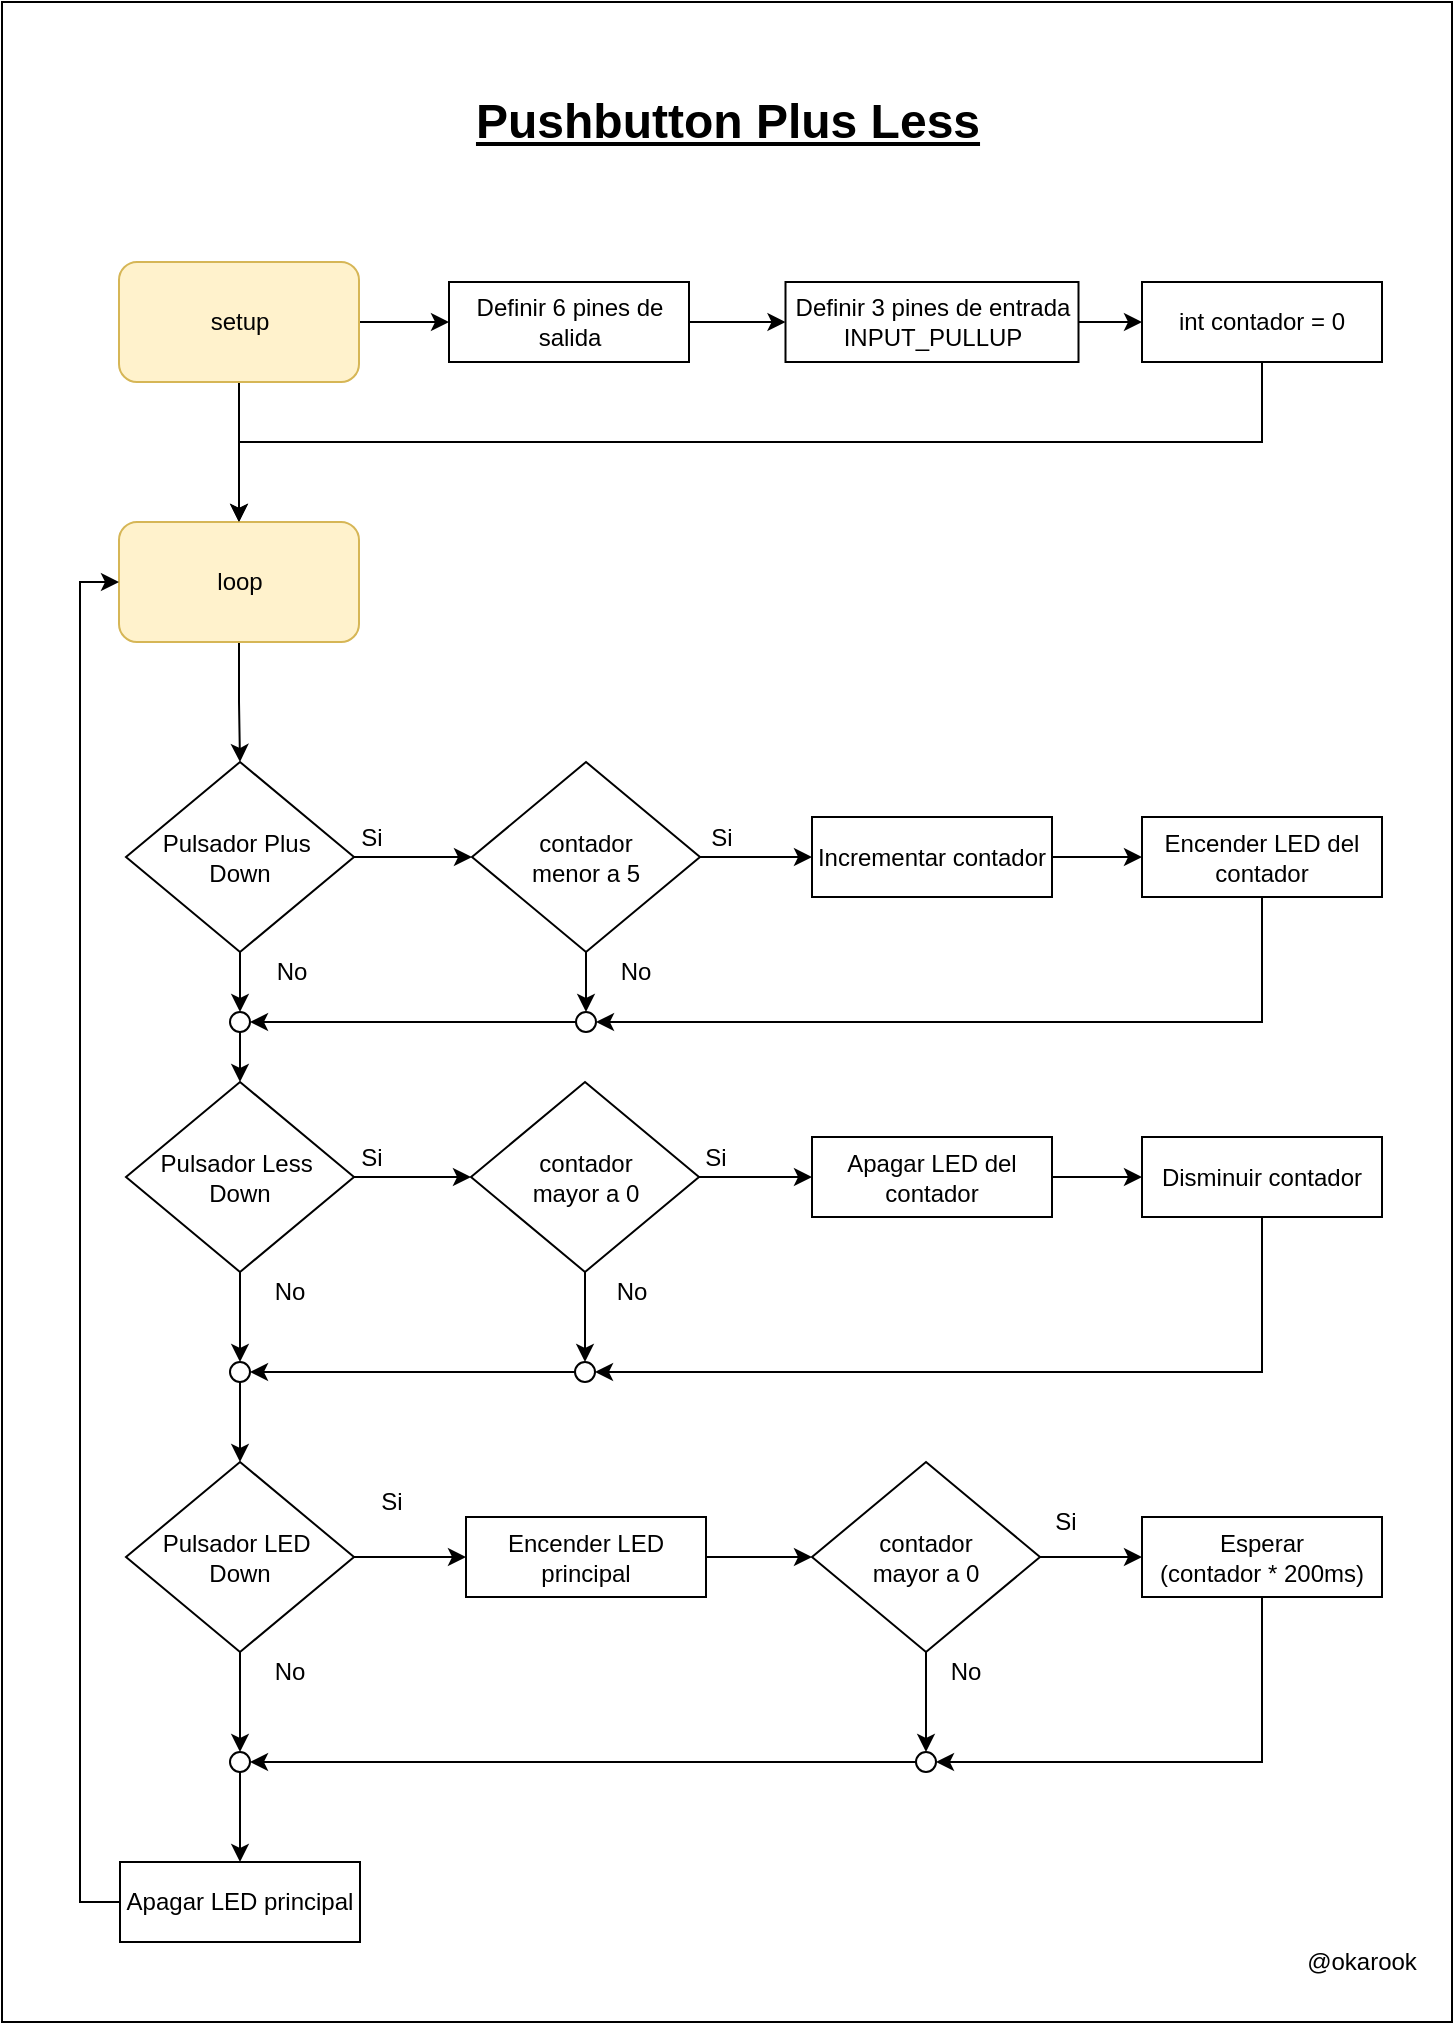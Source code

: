 <mxfile version="13.1.3">
    <diagram id="Qwb1rF_dMpi1wpGuuUVu" name="Semaforo-Simple">
        <mxGraphModel dx="1112" dy="860" grid="1" gridSize="10" guides="1" tooltips="1" connect="1" arrows="1" fold="1" page="1" pageScale="1" pageWidth="850" pageHeight="1100" math="0" shadow="0">
            <root>
                <mxCell id="0"/>
                <mxCell id="1" parent="0"/>
                <mxCell id="3" value="" style="rounded=0;whiteSpace=wrap;html=1;" parent="1" vertex="1">
                    <mxGeometry x="55" y="40" width="725" height="1010" as="geometry"/>
                </mxCell>
                <mxCell id="G4ZIIX9ekKNboTHv59yJ-3" style="edgeStyle=orthogonalEdgeStyle;rounded=0;orthogonalLoop=1;jettySize=auto;html=1;" parent="1" source="G4ZIIX9ekKNboTHv59yJ-1" target="G4ZIIX9ekKNboTHv59yJ-4" edge="1">
                    <mxGeometry relative="1" as="geometry">
                        <mxPoint x="173.5" y="270" as="targetPoint"/>
                    </mxGeometry>
                </mxCell>
                <mxCell id="G4ZIIX9ekKNboTHv59yJ-8" style="edgeStyle=orthogonalEdgeStyle;rounded=0;orthogonalLoop=1;jettySize=auto;html=1;entryX=0.5;entryY=0;entryDx=0;entryDy=0;" parent="1" source="G4ZIIX9ekKNboTHv59yJ-1" target="G4ZIIX9ekKNboTHv59yJ-2" edge="1">
                    <mxGeometry relative="1" as="geometry"/>
                </mxCell>
                <mxCell id="G4ZIIX9ekKNboTHv59yJ-1" value="&lt;font color=&quot;#030303&quot;&gt;setup&lt;/font&gt;" style="rounded=1;whiteSpace=wrap;html=1;fillColor=#fff2cc;strokeColor=#d6b656;" parent="1" vertex="1">
                    <mxGeometry x="113.5" y="170" width="120" height="60" as="geometry"/>
                </mxCell>
                <mxCell id="G4ZIIX9ekKNboTHv59yJ-9" style="edgeStyle=orthogonalEdgeStyle;rounded=0;orthogonalLoop=1;jettySize=auto;html=1;entryX=0.5;entryY=0;entryDx=0;entryDy=0;" parent="1" source="G4ZIIX9ekKNboTHv59yJ-2" target="49" edge="1">
                    <mxGeometry relative="1" as="geometry">
                        <mxPoint x="173.5" y="430" as="targetPoint"/>
                    </mxGeometry>
                </mxCell>
                <mxCell id="G4ZIIX9ekKNboTHv59yJ-2" value="&lt;span style=&quot;background-color: rgb(255 , 242 , 204)&quot;&gt;&lt;font color=&quot;#030303&quot;&gt;loop&lt;/font&gt;&lt;/span&gt;" style="rounded=1;whiteSpace=wrap;html=1;fillColor=#fff2cc;strokeColor=#d6b656;" parent="1" vertex="1">
                    <mxGeometry x="113.5" y="300" width="120" height="60" as="geometry"/>
                </mxCell>
                <mxCell id="G4ZIIX9ekKNboTHv59yJ-5" style="edgeStyle=orthogonalEdgeStyle;rounded=0;orthogonalLoop=1;jettySize=auto;html=1;entryX=0.5;entryY=0;entryDx=0;entryDy=0;exitX=0.5;exitY=1;exitDx=0;exitDy=0;" parent="1" source="110" target="G4ZIIX9ekKNboTHv59yJ-2" edge="1">
                    <mxGeometry relative="1" as="geometry">
                        <mxPoint x="503.5" y="220" as="sourcePoint"/>
                        <Array as="points">
                            <mxPoint x="685" y="260"/>
                            <mxPoint x="174" y="260"/>
                        </Array>
                    </mxGeometry>
                </mxCell>
                <mxCell id="8" value="" style="edgeStyle=orthogonalEdgeStyle;rounded=0;orthogonalLoop=1;jettySize=auto;html=1;" parent="1" source="G4ZIIX9ekKNboTHv59yJ-4" target="7" edge="1">
                    <mxGeometry relative="1" as="geometry"/>
                </mxCell>
                <mxCell id="G4ZIIX9ekKNboTHv59yJ-4" value="Definir 6 pines de salida" style="rounded=0;whiteSpace=wrap;html=1;" parent="1" vertex="1">
                    <mxGeometry x="278.5" y="180" width="120" height="40" as="geometry"/>
                </mxCell>
                <mxCell id="111" style="edgeStyle=orthogonalEdgeStyle;rounded=0;orthogonalLoop=1;jettySize=auto;html=1;entryX=0;entryY=0.5;entryDx=0;entryDy=0;" parent="1" source="7" target="110" edge="1">
                    <mxGeometry relative="1" as="geometry"/>
                </mxCell>
                <mxCell id="7" value="Definir 3 pines de entrada INPUT_PULLUP" style="rounded=0;whiteSpace=wrap;html=1;" parent="1" vertex="1">
                    <mxGeometry x="446.75" y="180" width="146.5" height="40" as="geometry"/>
                </mxCell>
                <mxCell id="G4ZIIX9ekKNboTHv59yJ-12" value="" style="edgeStyle=orthogonalEdgeStyle;rounded=0;orthogonalLoop=1;jettySize=auto;html=1;" parent="1" edge="1">
                    <mxGeometry relative="1" as="geometry">
                        <mxPoint x="298.5" y="440" as="sourcePoint"/>
                    </mxGeometry>
                </mxCell>
                <mxCell id="20" value="Encender LED del contador" style="whiteSpace=wrap;html=1;rounded=0;" parent="1" vertex="1">
                    <mxGeometry x="625" y="447.5" width="120" height="40" as="geometry"/>
                </mxCell>
                <mxCell id="2" value="&lt;span style=&quot;font-size: 24px&quot;&gt;&lt;b&gt;&lt;u&gt;Pushbutton Plus Less&lt;/u&gt;&lt;/b&gt;&lt;/span&gt;" style="text;html=1;strokeColor=none;fillColor=none;align=center;verticalAlign=middle;whiteSpace=wrap;rounded=0;" parent="1" vertex="1">
                    <mxGeometry x="282.5" y="90" width="270" height="20" as="geometry"/>
                </mxCell>
                <mxCell id="6" value="@okarook" style="text;html=1;strokeColor=none;fillColor=none;align=center;verticalAlign=middle;whiteSpace=wrap;rounded=0;" parent="1" vertex="1">
                    <mxGeometry x="710" y="1010" width="50" height="20" as="geometry"/>
                </mxCell>
                <mxCell id="118" style="edgeStyle=orthogonalEdgeStyle;rounded=0;orthogonalLoop=1;jettySize=auto;html=1;" parent="1" source="49" target="114" edge="1">
                    <mxGeometry relative="1" as="geometry"/>
                </mxCell>
                <mxCell id="139" style="edgeStyle=orthogonalEdgeStyle;rounded=0;orthogonalLoop=1;jettySize=auto;html=1;entryX=0.5;entryY=0;entryDx=0;entryDy=0;" parent="1" source="49" target="137" edge="1">
                    <mxGeometry relative="1" as="geometry"/>
                </mxCell>
                <mxCell id="49" value="Pulsador Plus&amp;nbsp;&lt;br&gt;Down" style="rhombus;whiteSpace=wrap;html=1;" parent="1" vertex="1">
                    <mxGeometry x="117" y="420" width="114" height="95" as="geometry"/>
                </mxCell>
                <mxCell id="51" value="Si" style="text;html=1;strokeColor=none;fillColor=none;align=center;verticalAlign=middle;whiteSpace=wrap;rounded=0;" parent="1" vertex="1">
                    <mxGeometry x="220" y="447.5" width="40" height="20" as="geometry"/>
                </mxCell>
                <mxCell id="52" value="No" style="text;html=1;strokeColor=none;fillColor=none;align=center;verticalAlign=middle;whiteSpace=wrap;rounded=0;" parent="1" vertex="1">
                    <mxGeometry x="180" y="515" width="40" height="20" as="geometry"/>
                </mxCell>
                <mxCell id="167" style="edgeStyle=orthogonalEdgeStyle;rounded=0;orthogonalLoop=1;jettySize=auto;html=1;entryX=0.5;entryY=0;entryDx=0;entryDy=0;" parent="1" source="74" target="164" edge="1">
                    <mxGeometry relative="1" as="geometry"/>
                </mxCell>
                <mxCell id="169" style="edgeStyle=orthogonalEdgeStyle;rounded=0;orthogonalLoop=1;jettySize=auto;html=1;entryX=0;entryY=0.5;entryDx=0;entryDy=0;" parent="1" source="74" target="154" edge="1">
                    <mxGeometry relative="1" as="geometry"/>
                </mxCell>
                <mxCell id="74" value="Pulsador LED&amp;nbsp;&lt;br&gt;Down" style="rhombus;whiteSpace=wrap;html=1;" parent="1" vertex="1">
                    <mxGeometry x="117" y="770" width="114" height="95" as="geometry"/>
                </mxCell>
                <mxCell id="75" value="Si" style="text;html=1;strokeColor=none;fillColor=none;align=center;verticalAlign=middle;whiteSpace=wrap;rounded=0;" parent="1" vertex="1">
                    <mxGeometry x="230" y="780" width="40" height="20" as="geometry"/>
                </mxCell>
                <mxCell id="76" value="No" style="text;html=1;strokeColor=none;fillColor=none;align=center;verticalAlign=middle;whiteSpace=wrap;rounded=0;" parent="1" vertex="1">
                    <mxGeometry x="178.5" y="865" width="40" height="20" as="geometry"/>
                </mxCell>
                <mxCell id="97" style="edgeStyle=orthogonalEdgeStyle;rounded=0;orthogonalLoop=1;jettySize=auto;html=1;entryX=0;entryY=0.5;entryDx=0;entryDy=0;" parent="1" edge="1">
                    <mxGeometry relative="1" as="geometry">
                        <mxPoint x="554" y="797.5" as="sourcePoint"/>
                    </mxGeometry>
                </mxCell>
                <mxCell id="103" style="edgeStyle=orthogonalEdgeStyle;rounded=0;orthogonalLoop=1;jettySize=auto;html=1;entryX=0;entryY=0.5;entryDx=0;entryDy=0;" parent="1" edge="1">
                    <mxGeometry relative="1" as="geometry">
                        <mxPoint x="390" y="797.5" as="sourcePoint"/>
                    </mxGeometry>
                </mxCell>
                <mxCell id="142" style="edgeStyle=orthogonalEdgeStyle;rounded=0;orthogonalLoop=1;jettySize=auto;html=1;entryX=1;entryY=0.5;entryDx=0;entryDy=0;exitX=0.5;exitY=1;exitDx=0;exitDy=0;" parent="1" source="20" target="134" edge="1">
                    <mxGeometry relative="1" as="geometry">
                        <mxPoint x="685" y="490" as="sourcePoint"/>
                        <mxPoint x="353" y="550" as="targetPoint"/>
                        <Array as="points">
                            <mxPoint x="685" y="550"/>
                        </Array>
                    </mxGeometry>
                </mxCell>
                <mxCell id="107" style="edgeStyle=orthogonalEdgeStyle;rounded=0;orthogonalLoop=1;jettySize=auto;html=1;entryX=0;entryY=0.5;entryDx=0;entryDy=0;exitX=0;exitY=0.5;exitDx=0;exitDy=0;" parent="1" source="172" target="G4ZIIX9ekKNboTHv59yJ-2" edge="1">
                    <mxGeometry relative="1" as="geometry">
                        <Array as="points">
                            <mxPoint x="94" y="990"/>
                            <mxPoint x="94" y="330"/>
                        </Array>
                        <mxPoint x="114.0" y="910.034" as="sourcePoint"/>
                    </mxGeometry>
                </mxCell>
                <mxCell id="110" value="int contador = 0" style="rounded=0;whiteSpace=wrap;html=1;" parent="1" vertex="1">
                    <mxGeometry x="625" y="180" width="120" height="40" as="geometry"/>
                </mxCell>
                <mxCell id="120" style="edgeStyle=orthogonalEdgeStyle;rounded=0;orthogonalLoop=1;jettySize=auto;html=1;entryX=0;entryY=0.5;entryDx=0;entryDy=0;" parent="1" source="179" target="20" edge="1">
                    <mxGeometry relative="1" as="geometry"/>
                </mxCell>
                <mxCell id="141" style="edgeStyle=orthogonalEdgeStyle;rounded=0;orthogonalLoop=1;jettySize=auto;html=1;entryX=0.5;entryY=0;entryDx=0;entryDy=0;" parent="1" source="114" target="134" edge="1">
                    <mxGeometry relative="1" as="geometry"/>
                </mxCell>
                <mxCell id="114" value="contador &lt;br&gt;menor a 5" style="rhombus;whiteSpace=wrap;html=1;" parent="1" vertex="1">
                    <mxGeometry x="290" y="420" width="114" height="95" as="geometry"/>
                </mxCell>
                <mxCell id="115" value="Si" style="text;html=1;strokeColor=none;fillColor=none;align=center;verticalAlign=middle;whiteSpace=wrap;rounded=0;" parent="1" vertex="1">
                    <mxGeometry x="395" y="447.5" width="40" height="20" as="geometry"/>
                </mxCell>
                <mxCell id="116" value="No" style="text;html=1;strokeColor=none;fillColor=none;align=center;verticalAlign=middle;whiteSpace=wrap;rounded=0;" parent="1" vertex="1">
                    <mxGeometry x="351.5" y="515" width="40" height="20" as="geometry"/>
                </mxCell>
                <mxCell id="146" style="edgeStyle=orthogonalEdgeStyle;rounded=0;orthogonalLoop=1;jettySize=auto;html=1;entryX=0;entryY=0.5;entryDx=0;entryDy=0;" parent="1" source="123" target="127" edge="1">
                    <mxGeometry relative="1" as="geometry"/>
                </mxCell>
                <mxCell id="123" value="Apagar LED del contador" style="whiteSpace=wrap;html=1;rounded=0;" parent="1" vertex="1">
                    <mxGeometry x="460" y="607.5" width="120" height="40" as="geometry"/>
                </mxCell>
                <mxCell id="144" style="edgeStyle=orthogonalEdgeStyle;rounded=0;orthogonalLoop=1;jettySize=auto;html=1;entryX=0;entryY=0.5;entryDx=0;entryDy=0;" parent="1" source="124" target="128" edge="1">
                    <mxGeometry relative="1" as="geometry"/>
                </mxCell>
                <mxCell id="151" style="edgeStyle=orthogonalEdgeStyle;rounded=0;orthogonalLoop=1;jettySize=auto;html=1;entryX=0.5;entryY=0;entryDx=0;entryDy=0;" parent="1" source="124" target="148" edge="1">
                    <mxGeometry relative="1" as="geometry"/>
                </mxCell>
                <mxCell id="124" value="Pulsador Less&amp;nbsp;&lt;br&gt;Down" style="rhombus;whiteSpace=wrap;html=1;" parent="1" vertex="1">
                    <mxGeometry x="117" y="580" width="114" height="95" as="geometry"/>
                </mxCell>
                <mxCell id="125" value="Si" style="text;html=1;strokeColor=none;fillColor=none;align=center;verticalAlign=middle;whiteSpace=wrap;rounded=0;" parent="1" vertex="1">
                    <mxGeometry x="220" y="607.5" width="40" height="20" as="geometry"/>
                </mxCell>
                <mxCell id="126" value="No" style="text;html=1;strokeColor=none;fillColor=none;align=center;verticalAlign=middle;whiteSpace=wrap;rounded=0;" parent="1" vertex="1">
                    <mxGeometry x="178.5" y="675" width="40" height="20" as="geometry"/>
                </mxCell>
                <mxCell id="149" style="edgeStyle=orthogonalEdgeStyle;rounded=0;orthogonalLoop=1;jettySize=auto;html=1;entryX=1;entryY=0.5;entryDx=0;entryDy=0;" parent="1" source="127" target="147" edge="1">
                    <mxGeometry relative="1" as="geometry">
                        <Array as="points">
                            <mxPoint x="685" y="725"/>
                        </Array>
                    </mxGeometry>
                </mxCell>
                <mxCell id="127" value="Disminuir contador" style="whiteSpace=wrap;html=1;rounded=0;" parent="1" vertex="1">
                    <mxGeometry x="625" y="607.5" width="120" height="40" as="geometry"/>
                </mxCell>
                <mxCell id="145" style="edgeStyle=orthogonalEdgeStyle;rounded=0;orthogonalLoop=1;jettySize=auto;html=1;entryX=0;entryY=0.5;entryDx=0;entryDy=0;" parent="1" source="128" target="123" edge="1">
                    <mxGeometry relative="1" as="geometry"/>
                </mxCell>
                <mxCell id="150" style="edgeStyle=orthogonalEdgeStyle;rounded=0;orthogonalLoop=1;jettySize=auto;html=1;entryX=0.5;entryY=0;entryDx=0;entryDy=0;" parent="1" source="128" target="147" edge="1">
                    <mxGeometry relative="1" as="geometry"/>
                </mxCell>
                <mxCell id="128" value="contador &lt;br&gt;mayor a 0" style="rhombus;whiteSpace=wrap;html=1;" parent="1" vertex="1">
                    <mxGeometry x="289.5" y="580" width="114" height="95" as="geometry"/>
                </mxCell>
                <mxCell id="129" value="Si" style="text;html=1;strokeColor=none;fillColor=none;align=center;verticalAlign=middle;whiteSpace=wrap;rounded=0;" parent="1" vertex="1">
                    <mxGeometry x="391.5" y="607.5" width="40" height="20" as="geometry"/>
                </mxCell>
                <mxCell id="130" value="No" style="text;html=1;strokeColor=none;fillColor=none;align=center;verticalAlign=middle;whiteSpace=wrap;rounded=0;" parent="1" vertex="1">
                    <mxGeometry x="350" y="675" width="40" height="20" as="geometry"/>
                </mxCell>
                <mxCell id="143" style="edgeStyle=orthogonalEdgeStyle;rounded=0;orthogonalLoop=1;jettySize=auto;html=1;entryX=1;entryY=0.5;entryDx=0;entryDy=0;" parent="1" source="134" target="137" edge="1">
                    <mxGeometry relative="1" as="geometry"/>
                </mxCell>
                <mxCell id="134" value="" style="ellipse;whiteSpace=wrap;html=1;aspect=fixed;" parent="1" vertex="1">
                    <mxGeometry x="342" y="545" width="10" height="10" as="geometry"/>
                </mxCell>
                <mxCell id="140" style="edgeStyle=orthogonalEdgeStyle;rounded=0;orthogonalLoop=1;jettySize=auto;html=1;entryX=0.5;entryY=0;entryDx=0;entryDy=0;" parent="1" source="137" target="124" edge="1">
                    <mxGeometry relative="1" as="geometry"/>
                </mxCell>
                <mxCell id="137" value="" style="ellipse;whiteSpace=wrap;html=1;aspect=fixed;" parent="1" vertex="1">
                    <mxGeometry x="169" y="545" width="10" height="10" as="geometry"/>
                </mxCell>
                <mxCell id="152" style="edgeStyle=orthogonalEdgeStyle;rounded=0;orthogonalLoop=1;jettySize=auto;html=1;entryX=1;entryY=0.5;entryDx=0;entryDy=0;" parent="1" source="147" target="148" edge="1">
                    <mxGeometry relative="1" as="geometry"/>
                </mxCell>
                <mxCell id="147" value="" style="ellipse;whiteSpace=wrap;html=1;aspect=fixed;" parent="1" vertex="1">
                    <mxGeometry x="341.5" y="720" width="10" height="10" as="geometry"/>
                </mxCell>
                <mxCell id="153" style="edgeStyle=orthogonalEdgeStyle;rounded=0;orthogonalLoop=1;jettySize=auto;html=1;entryX=0.5;entryY=0;entryDx=0;entryDy=0;" parent="1" source="148" target="74" edge="1">
                    <mxGeometry relative="1" as="geometry"/>
                </mxCell>
                <mxCell id="148" value="" style="ellipse;whiteSpace=wrap;html=1;aspect=fixed;" parent="1" vertex="1">
                    <mxGeometry x="169" y="720" width="10" height="10" as="geometry"/>
                </mxCell>
                <mxCell id="170" style="edgeStyle=orthogonalEdgeStyle;rounded=0;orthogonalLoop=1;jettySize=auto;html=1;entryX=0;entryY=0.5;entryDx=0;entryDy=0;" parent="1" source="154" target="156" edge="1">
                    <mxGeometry relative="1" as="geometry"/>
                </mxCell>
                <mxCell id="154" value="Encender LED principal" style="whiteSpace=wrap;html=1;rounded=0;" parent="1" vertex="1">
                    <mxGeometry x="287" y="797.5" width="120" height="40" as="geometry"/>
                </mxCell>
                <mxCell id="162" style="edgeStyle=orthogonalEdgeStyle;rounded=0;orthogonalLoop=1;jettySize=auto;html=1;entryX=1;entryY=0.5;entryDx=0;entryDy=0;" parent="1" source="155" target="163" edge="1">
                    <mxGeometry relative="1" as="geometry">
                        <mxPoint x="685" y="900" as="targetPoint"/>
                        <Array as="points">
                            <mxPoint x="685" y="920"/>
                        </Array>
                    </mxGeometry>
                </mxCell>
                <mxCell id="155" value="Esperar &lt;br&gt;(contador * 200ms)" style="whiteSpace=wrap;html=1;rounded=0;" parent="1" vertex="1">
                    <mxGeometry x="625" y="797.5" width="120" height="40" as="geometry"/>
                </mxCell>
                <mxCell id="171" style="edgeStyle=orthogonalEdgeStyle;rounded=0;orthogonalLoop=1;jettySize=auto;html=1;entryX=0;entryY=0.5;entryDx=0;entryDy=0;" parent="1" source="156" target="155" edge="1">
                    <mxGeometry relative="1" as="geometry"/>
                </mxCell>
                <mxCell id="176" style="edgeStyle=orthogonalEdgeStyle;rounded=0;orthogonalLoop=1;jettySize=auto;html=1;entryX=0.5;entryY=0;entryDx=0;entryDy=0;" parent="1" source="156" target="163" edge="1">
                    <mxGeometry relative="1" as="geometry"/>
                </mxCell>
                <mxCell id="156" value="contador &lt;br&gt;mayor a 0" style="rhombus;whiteSpace=wrap;html=1;" parent="1" vertex="1">
                    <mxGeometry x="460" y="770" width="114" height="95" as="geometry"/>
                </mxCell>
                <mxCell id="157" value="No" style="text;html=1;strokeColor=none;fillColor=none;align=center;verticalAlign=middle;whiteSpace=wrap;rounded=0;" parent="1" vertex="1">
                    <mxGeometry x="517" y="865" width="40" height="20" as="geometry"/>
                </mxCell>
                <mxCell id="158" value="Si" style="text;html=1;strokeColor=none;fillColor=none;align=center;verticalAlign=middle;whiteSpace=wrap;rounded=0;" parent="1" vertex="1">
                    <mxGeometry x="567" y="790" width="40" height="20" as="geometry"/>
                </mxCell>
                <mxCell id="177" style="edgeStyle=orthogonalEdgeStyle;rounded=0;orthogonalLoop=1;jettySize=auto;html=1;entryX=1;entryY=0.5;entryDx=0;entryDy=0;" parent="1" source="163" target="164" edge="1">
                    <mxGeometry relative="1" as="geometry"/>
                </mxCell>
                <mxCell id="163" value="" style="ellipse;whiteSpace=wrap;html=1;aspect=fixed;" parent="1" vertex="1">
                    <mxGeometry x="512" y="915" width="10" height="10" as="geometry"/>
                </mxCell>
                <mxCell id="178" style="edgeStyle=orthogonalEdgeStyle;rounded=0;orthogonalLoop=1;jettySize=auto;html=1;entryX=0.5;entryY=0;entryDx=0;entryDy=0;" parent="1" source="164" target="172" edge="1">
                    <mxGeometry relative="1" as="geometry"/>
                </mxCell>
                <mxCell id="164" value="" style="ellipse;whiteSpace=wrap;html=1;aspect=fixed;" parent="1" vertex="1">
                    <mxGeometry x="169" y="915" width="10" height="10" as="geometry"/>
                </mxCell>
                <mxCell id="172" value="Apagar LED principal" style="whiteSpace=wrap;html=1;rounded=0;" parent="1" vertex="1">
                    <mxGeometry x="114" y="970" width="120" height="40" as="geometry"/>
                </mxCell>
                <mxCell id="179" value="Incrementar contador" style="whiteSpace=wrap;html=1;rounded=0;" parent="1" vertex="1">
                    <mxGeometry x="460" y="447.5" width="120" height="40" as="geometry"/>
                </mxCell>
                <mxCell id="182" style="edgeStyle=orthogonalEdgeStyle;rounded=0;orthogonalLoop=1;jettySize=auto;html=1;entryX=0;entryY=0.5;entryDx=0;entryDy=0;" parent="1" source="114" target="179" edge="1">
                    <mxGeometry relative="1" as="geometry">
                        <mxPoint x="404" y="467.5" as="sourcePoint"/>
                        <mxPoint x="625" y="467.5" as="targetPoint"/>
                    </mxGeometry>
                </mxCell>
            </root>
        </mxGraphModel>
    </diagram>
</mxfile>
